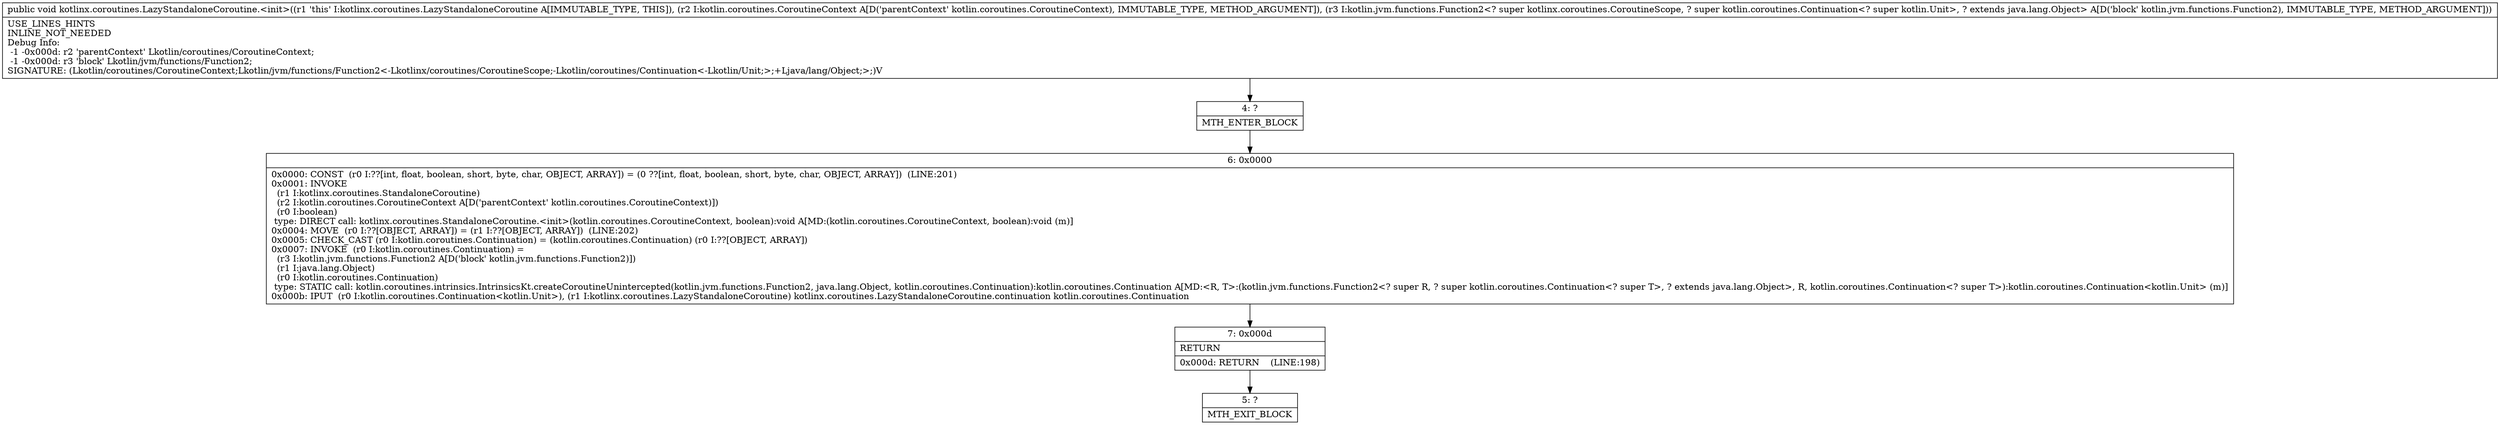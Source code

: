 digraph "CFG forkotlinx.coroutines.LazyStandaloneCoroutine.\<init\>(Lkotlin\/coroutines\/CoroutineContext;Lkotlin\/jvm\/functions\/Function2;)V" {
Node_4 [shape=record,label="{4\:\ ?|MTH_ENTER_BLOCK\l}"];
Node_6 [shape=record,label="{6\:\ 0x0000|0x0000: CONST  (r0 I:??[int, float, boolean, short, byte, char, OBJECT, ARRAY]) = (0 ??[int, float, boolean, short, byte, char, OBJECT, ARRAY])  (LINE:201)\l0x0001: INVOKE  \l  (r1 I:kotlinx.coroutines.StandaloneCoroutine)\l  (r2 I:kotlin.coroutines.CoroutineContext A[D('parentContext' kotlin.coroutines.CoroutineContext)])\l  (r0 I:boolean)\l type: DIRECT call: kotlinx.coroutines.StandaloneCoroutine.\<init\>(kotlin.coroutines.CoroutineContext, boolean):void A[MD:(kotlin.coroutines.CoroutineContext, boolean):void (m)]\l0x0004: MOVE  (r0 I:??[OBJECT, ARRAY]) = (r1 I:??[OBJECT, ARRAY])  (LINE:202)\l0x0005: CHECK_CAST (r0 I:kotlin.coroutines.Continuation) = (kotlin.coroutines.Continuation) (r0 I:??[OBJECT, ARRAY]) \l0x0007: INVOKE  (r0 I:kotlin.coroutines.Continuation) = \l  (r3 I:kotlin.jvm.functions.Function2 A[D('block' kotlin.jvm.functions.Function2)])\l  (r1 I:java.lang.Object)\l  (r0 I:kotlin.coroutines.Continuation)\l type: STATIC call: kotlin.coroutines.intrinsics.IntrinsicsKt.createCoroutineUnintercepted(kotlin.jvm.functions.Function2, java.lang.Object, kotlin.coroutines.Continuation):kotlin.coroutines.Continuation A[MD:\<R, T\>:(kotlin.jvm.functions.Function2\<? super R, ? super kotlin.coroutines.Continuation\<? super T\>, ? extends java.lang.Object\>, R, kotlin.coroutines.Continuation\<? super T\>):kotlin.coroutines.Continuation\<kotlin.Unit\> (m)]\l0x000b: IPUT  (r0 I:kotlin.coroutines.Continuation\<kotlin.Unit\>), (r1 I:kotlinx.coroutines.LazyStandaloneCoroutine) kotlinx.coroutines.LazyStandaloneCoroutine.continuation kotlin.coroutines.Continuation \l}"];
Node_7 [shape=record,label="{7\:\ 0x000d|RETURN\l|0x000d: RETURN    (LINE:198)\l}"];
Node_5 [shape=record,label="{5\:\ ?|MTH_EXIT_BLOCK\l}"];
MethodNode[shape=record,label="{public void kotlinx.coroutines.LazyStandaloneCoroutine.\<init\>((r1 'this' I:kotlinx.coroutines.LazyStandaloneCoroutine A[IMMUTABLE_TYPE, THIS]), (r2 I:kotlin.coroutines.CoroutineContext A[D('parentContext' kotlin.coroutines.CoroutineContext), IMMUTABLE_TYPE, METHOD_ARGUMENT]), (r3 I:kotlin.jvm.functions.Function2\<? super kotlinx.coroutines.CoroutineScope, ? super kotlin.coroutines.Continuation\<? super kotlin.Unit\>, ? extends java.lang.Object\> A[D('block' kotlin.jvm.functions.Function2), IMMUTABLE_TYPE, METHOD_ARGUMENT]))  | USE_LINES_HINTS\lINLINE_NOT_NEEDED\lDebug Info:\l  \-1 \-0x000d: r2 'parentContext' Lkotlin\/coroutines\/CoroutineContext;\l  \-1 \-0x000d: r3 'block' Lkotlin\/jvm\/functions\/Function2;\lSIGNATURE: (Lkotlin\/coroutines\/CoroutineContext;Lkotlin\/jvm\/functions\/Function2\<\-Lkotlinx\/coroutines\/CoroutineScope;\-Lkotlin\/coroutines\/Continuation\<\-Lkotlin\/Unit;\>;+Ljava\/lang\/Object;\>;)V\l}"];
MethodNode -> Node_4;Node_4 -> Node_6;
Node_6 -> Node_7;
Node_7 -> Node_5;
}

